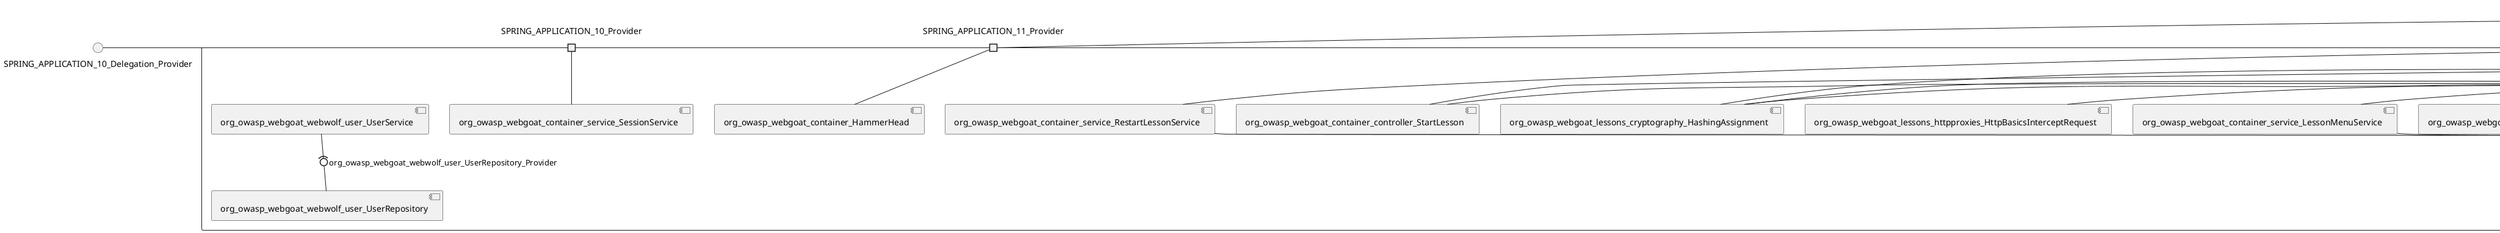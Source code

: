 @startuml
skinparam fixCircleLabelOverlapping true
skinparam componentStyle uml2
() SPRING_APPLICATION_10_Delegation_Provider
() SPRING_APPLICATION_11_Delegation_Provider
() SPRING_APPLICATION_12_Delegation_Provider
() SPRING_APPLICATION_13_Delegation_Provider
() SPRING_APPLICATION_14_Delegation_Provider
() SPRING_APPLICATION_15_Delegation_Provider
() SPRING_APPLICATION_16_Delegation_Provider
() SPRING_APPLICATION_2_Delegation_Provider
() SPRING_APPLICATION_3_Delegation_Provider
() SPRING_APPLICATION_4_Delegation_Provider
() SPRING_APPLICATION_5_Delegation_Provider
() SPRING_APPLICATION_6_Delegation_Provider
() SPRING_APPLICATION_7_Delegation_Provider
() SPRING_APPLICATION_8_Delegation_Provider
() SPRING_APPLICATION_9_Delegation_Provider
() SPRING_APPLICATION_BypassRestrictions_FieldRestrictions_POST_Delegation_Provider
() SPRING_APPLICATION_BypassRestrictions_frontendValidation_POST_Delegation_Provider
() SPRING_APPLICATION_ChromeDevTools_dummy_POST_Delegation_Provider
() SPRING_APPLICATION_ChromeDevTools_network_POST_Delegation_Provider
() SPRING_APPLICATION_CrossSiteScriptingStored_stored_xss_POST_Delegation_Provider
() SPRING_APPLICATION_CrossSiteScriptingStored_stored_xss_follow_up_POST_Delegation_Provider
() SPRING_APPLICATION_CrossSiteScripting_attack1_POST_Delegation_Provider
() SPRING_APPLICATION_CrossSiteScripting_attack3_POST_Delegation_Provider
() SPRING_APPLICATION_CrossSiteScripting_attack4_POST_Delegation_Provider
() SPRING_APPLICATION_CrossSiteScripting_attack5a_GET_Delegation_Provider
() SPRING_APPLICATION_CrossSiteScripting_attack6a_POST_Delegation_Provider
() SPRING_APPLICATION_CrossSiteScripting_dom_follow_up_POST_Delegation_Provider
() SPRING_APPLICATION_CrossSiteScripting_phone_home_xss_POST_Delegation_Provider
() SPRING_APPLICATION_CrossSiteScripting_quiz_GET_POST_Delegation_Provider
() SPRING_APPLICATION_Delegation_Provider
() SPRING_APPLICATION_GET_10_Delegation_Provider
() SPRING_APPLICATION_GET_11_Delegation_Provider
() SPRING_APPLICATION_GET_2_Delegation_Provider
() SPRING_APPLICATION_GET_3_Delegation_Provider
() SPRING_APPLICATION_GET_4_Delegation_Provider
() SPRING_APPLICATION_GET_5_Delegation_Provider
() SPRING_APPLICATION_GET_6_Delegation_Provider
() SPRING_APPLICATION_GET_7_Delegation_Provider
() SPRING_APPLICATION_GET_8_Delegation_Provider
() SPRING_APPLICATION_GET_9_Delegation_Provider
() SPRING_APPLICATION_GET_Delegation_Provider
() SPRING_APPLICATION_HtmlTampering_task_POST_Delegation_Provider
() SPRING_APPLICATION_HttpBasics_attack1_POST_Delegation_Provider
() SPRING_APPLICATION_HttpBasics_attack2_POST_Delegation_Provider
() SPRING_APPLICATION_IDOR_diff_attributes_POST_Delegation_Provider
() SPRING_APPLICATION_IDOR_login_POST_Delegation_Provider
() SPRING_APPLICATION_IDOR_profile_alt_path_POST_Delegation_Provider
() SPRING_APPLICATION_InsecureDeserialization_task_POST_Delegation_Provider
() SPRING_APPLICATION_InsecureLogin_Delegation_Provider
() SPRING_APPLICATION_JWT_decode_POST_Delegation_Provider
() SPRING_APPLICATION_JWT_jku_Delegation_Provider
() SPRING_APPLICATION_JWT_kid_Delegation_Provider
() SPRING_APPLICATION_JWT_quiz_GET_POST_Delegation_Provider
() SPRING_APPLICATION_JWT_refresh_Delegation_Provider
() SPRING_APPLICATION_JWT_secret_POST_Delegation_Provider
() SPRING_APPLICATION_JWT_votings_Delegation_Provider
() SPRING_APPLICATION_LogSpoofing_log_bleeding_POST_Delegation_Provider
() SPRING_APPLICATION_LogSpoofing_log_spoofing_POST_Delegation_Provider
() SPRING_APPLICATION_POST_10_Delegation_Provider
() SPRING_APPLICATION_POST_11_Delegation_Provider
() SPRING_APPLICATION_POST_12_Delegation_Provider
() SPRING_APPLICATION_POST_13_Delegation_Provider
() SPRING_APPLICATION_POST_14_Delegation_Provider
() SPRING_APPLICATION_POST_15_Delegation_Provider
() SPRING_APPLICATION_POST_16_Delegation_Provider
() SPRING_APPLICATION_POST_17_Delegation_Provider
() SPRING_APPLICATION_POST_18_Delegation_Provider
() SPRING_APPLICATION_POST_2_Delegation_Provider
() SPRING_APPLICATION_POST_3_Delegation_Provider
() SPRING_APPLICATION_POST_4_Delegation_Provider
() SPRING_APPLICATION_POST_5_Delegation_Provider
() SPRING_APPLICATION_POST_6_Delegation_Provider
() SPRING_APPLICATION_POST_7_Delegation_Provider
() SPRING_APPLICATION_POST_8_Delegation_Provider
() SPRING_APPLICATION_POST_9_Delegation_Provider
() SPRING_APPLICATION_POST_Delegation_Provider
() SPRING_APPLICATION_PUT_Delegation_Provider
() SPRING_APPLICATION_PasswordReset_ForgotPassword_create_password_reset_link_POST_Delegation_Provider
() SPRING_APPLICATION_PasswordReset_SecurityQuestions_POST_Delegation_Provider
() SPRING_APPLICATION_PasswordReset_reset_Delegation_Provider
() SPRING_APPLICATION_PasswordReset_simple_mail_reset_POST_Delegation_Provider
() SPRING_APPLICATION_PathTraversal_profile_picture_GET_Delegation_Provider
() SPRING_APPLICATION_PathTraversal_profile_picture_fix_GET_Delegation_Provider
() SPRING_APPLICATION_PathTraversal_profile_upload_POST_Delegation_Provider
() SPRING_APPLICATION_PathTraversal_profile_upload_fix_POST_Delegation_Provider
() SPRING_APPLICATION_PathTraversal_profile_upload_remove_user_input_POST_Delegation_Provider
() SPRING_APPLICATION_PathTraversal_random_POST_Delegation_Provider
() SPRING_APPLICATION_PathTraversal_random_picture_GET_Delegation_Provider
() SPRING_APPLICATION_PathTraversal_zip_slip_Delegation_Provider
() SPRING_APPLICATION_SSRF_task1_POST_Delegation_Provider
() SPRING_APPLICATION_SSRF_task2_POST_Delegation_Provider
() SPRING_APPLICATION_SecurePasswords_assignment_POST_Delegation_Provider
() SPRING_APPLICATION_SqlInjectionAdvanced_attack6a_POST_Delegation_Provider
() SPRING_APPLICATION_SqlInjectionAdvanced_attack6b_POST_Delegation_Provider
() SPRING_APPLICATION_SqlInjectionAdvanced_challenge_Login_POST_Delegation_Provider
() SPRING_APPLICATION_SqlInjectionAdvanced_challenge_PUT_Delegation_Provider
() SPRING_APPLICATION_SqlInjectionAdvanced_quiz_GET_POST_Delegation_Provider
() SPRING_APPLICATION_SqlInjectionMitigations_attack10a_POST_Delegation_Provider
() SPRING_APPLICATION_SqlInjectionMitigations_attack10b_POST_Delegation_Provider
() SPRING_APPLICATION_SqlInjectionMitigations_attack12a_POST_Delegation_Provider
() SPRING_APPLICATION_SqlInjectionMitigations_servers_GET_Delegation_Provider
() SPRING_APPLICATION_SqlInjection_assignment5a_POST_Delegation_Provider
() SPRING_APPLICATION_SqlInjection_assignment5b_POST_Delegation_Provider
() SPRING_APPLICATION_SqlInjection_attack10_POST_Delegation_Provider
() SPRING_APPLICATION_SqlInjection_attack2_POST_Delegation_Provider
() SPRING_APPLICATION_SqlInjection_attack3_POST_Delegation_Provider
() SPRING_APPLICATION_SqlInjection_attack4_POST_Delegation_Provider
() SPRING_APPLICATION_SqlInjection_attack5_POST_Delegation_Provider
() SPRING_APPLICATION_SqlInjection_attack8_POST_Delegation_Provider
() SPRING_APPLICATION_SqlInjection_attack9_POST_Delegation_Provider
() SPRING_APPLICATION_SqlOnlyInputValidationOnKeywords_attack_POST_Delegation_Provider
() SPRING_APPLICATION_SqlOnlyInputValidation_attack_POST_Delegation_Provider
() SPRING_APPLICATION_VulnerableComponents_attack1_POST_Delegation_Provider
() SPRING_APPLICATION_WebWolf_GET_Delegation_Provider
() SPRING_APPLICATION_WebWolf_landing_Delegation_Provider
() SPRING_APPLICATION_WebWolf_mail_Delegation_Provider
() SPRING_APPLICATION_challenge_1_POST_Delegation_Provider
() SPRING_APPLICATION_challenge_5_POST_Delegation_Provider
() SPRING_APPLICATION_challenge_7_Delegation_Provider
() SPRING_APPLICATION_challenge_8_Delegation_Provider
() SPRING_APPLICATION_challenge_logo_Delegation_Provider
() SPRING_APPLICATION_cia_quiz_GET_POST_Delegation_Provider
() SPRING_APPLICATION_clientSideFiltering_attack1_POST_Delegation_Provider
() SPRING_APPLICATION_clientSideFiltering_challenge_store_coupons_GET_Delegation_Provider
() SPRING_APPLICATION_clientSideFiltering_getItForFree_POST_Delegation_Provider
() SPRING_APPLICATION_clientSideFiltering_salaries_GET_Delegation_Provider
() SPRING_APPLICATION_crypto_encoding_basic_auth_POST_Delegation_Provider
() SPRING_APPLICATION_crypto_encoding_xor_POST_Delegation_Provider
() SPRING_APPLICATION_crypto_hashing_POST_Delegation_Provider
() SPRING_APPLICATION_crypto_secure_defaults_POST_Delegation_Provider
() SPRING_APPLICATION_crypto_signing_verify_POST_Delegation_Provider
() SPRING_APPLICATION_csrf_feedback_message_POST_Delegation_Provider
() SPRING_APPLICATION_csrf_review_POST_Delegation_Provider
() SPRING_APPLICATION_files_GET_Delegation_Provider
() SPRING_APPLICATION_fileupload_POST_Delegation_Provider
() SPRING_APPLICATION_jwt_Delegation_Provider
() SPRING_APPLICATION_landing_Delegation_Provider
() SPRING_APPLICATION_lesson_template_Delegation_Provider
() SPRING_APPLICATION_login_oauth_mvc_GET_Delegation_Provider
() SPRING_APPLICATION_mail_DELETE_GET_POST_Delegation_Provider
() SPRING_APPLICATION_register_mvc_POST_Delegation_Provider
() SPRING_APPLICATION_registration_GET_Delegation_Provider
() SPRING_APPLICATION_requests_GET_Delegation_Provider
() SPRING_APPLICATION_scoreboard_data_GET_Delegation_Provider
() SPRING_APPLICATION_server_directory_GET_Delegation_Provider
() SPRING_APPLICATION_service_debug_labels_mvc_Delegation_Provider
() SPRING_APPLICATION_service_lessonoverview_mvc_Delegation_Provider
() SPRING_APPLICATION_xxe_comments_GET_Delegation_Provider
rectangle System {
[org_owasp_webgoat_container_HammerHead] [[webgoat-webgoat.repository#_SQpiWkMbEe-gT5BLiFgbvQ]]
[org_owasp_webgoat_container_WebWolfRedirect] [[webgoat-webgoat.repository#_SQpiWkMbEe-gT5BLiFgbvQ]]
[org_owasp_webgoat_container_controller_StartLesson] [[webgoat-webgoat.repository#_SQpiWkMbEe-gT5BLiFgbvQ]]
[org_owasp_webgoat_container_controller_Welcome] [[webgoat-webgoat.repository#_SQpiWkMbEe-gT5BLiFgbvQ]]
[org_owasp_webgoat_container_i18n_PluginMessages_Provider] [[webgoat-webgoat.repository#_SQpiWkMbEe-gT5BLiFgbvQ]]
[org_owasp_webgoat_container_report_ReportCardController] [[webgoat-webgoat.repository#_SQpiWkMbEe-gT5BLiFgbvQ]]
[org_owasp_webgoat_container_service_EnvironmentService] [[webgoat-webgoat.repository#_SQpiWkMbEe-gT5BLiFgbvQ]]
[org_owasp_webgoat_container_service_HintService] [[webgoat-webgoat.repository#_SQpiWkMbEe-gT5BLiFgbvQ]]
[org_owasp_webgoat_container_service_LabelDebugService] [[webgoat-webgoat.repository#_SQpiWkMbEe-gT5BLiFgbvQ]]
[org_owasp_webgoat_container_service_LabelService] [[webgoat-webgoat.repository#_SQpiWkMbEe-gT5BLiFgbvQ]]
[org_owasp_webgoat_container_service_LessonInfoService] [[webgoat-webgoat.repository#_SQpiWkMbEe-gT5BLiFgbvQ]]
[org_owasp_webgoat_container_service_LessonMenuService] [[webgoat-webgoat.repository#_SQpiWkMbEe-gT5BLiFgbvQ]]
[org_owasp_webgoat_container_service_LessonProgressService] [[webgoat-webgoat.repository#_SQpiWkMbEe-gT5BLiFgbvQ]]
[org_owasp_webgoat_container_service_LessonTitleService] [[webgoat-webgoat.repository#_SQpiWkMbEe-gT5BLiFgbvQ]]
[org_owasp_webgoat_container_service_RestartLessonService] [[webgoat-webgoat.repository#_SQpiWkMbEe-gT5BLiFgbvQ]]
[org_owasp_webgoat_container_service_SessionService] [[webgoat-webgoat.repository#_SQpiWkMbEe-gT5BLiFgbvQ]]
[org_owasp_webgoat_container_session_UserSessionData_Provider] [[webgoat-webgoat.repository#_SQpiWkMbEe-gT5BLiFgbvQ]]
[org_owasp_webgoat_container_session_WebSession_Provider] [[webgoat-webgoat.repository#_SQpiWkMbEe-gT5BLiFgbvQ]]
[org_owasp_webgoat_container_users_RegistrationController] [[webgoat-webgoat.repository#_SQpiWkMbEe-gT5BLiFgbvQ]]
[org_owasp_webgoat_container_users_Scoreboard] [[webgoat-webgoat.repository#_SQpiWkMbEe-gT5BLiFgbvQ]]
[org_owasp_webgoat_container_users_UserProgressRepository] [[webgoat-webgoat.repository#_SQpiWkMbEe-gT5BLiFgbvQ]]
[org_owasp_webgoat_container_users_UserRepository] [[webgoat-webgoat.repository#_SQpiWkMbEe-gT5BLiFgbvQ]]
[org_owasp_webgoat_container_users_UserService] [[webgoat-webgoat.repository#_SQpiWkMbEe-gT5BLiFgbvQ]]
[org_owasp_webgoat_lessons_authbypass_VerifyAccount] [[webgoat-webgoat.repository#_SQpiWkMbEe-gT5BLiFgbvQ]]
[org_owasp_webgoat_lessons_bypassrestrictions_BypassRestrictionsFieldRestrictions] [[webgoat-webgoat.repository#_SQpiWkMbEe-gT5BLiFgbvQ]]
[org_owasp_webgoat_lessons_bypassrestrictions_BypassRestrictionsFrontendValidation] [[webgoat-webgoat.repository#_SQpiWkMbEe-gT5BLiFgbvQ]]
[org_owasp_webgoat_lessons_challenges_FlagController] [[webgoat-webgoat.repository#_SQpiWkMbEe-gT5BLiFgbvQ]]
[org_owasp_webgoat_lessons_challenges_challenge1_Assignment1] [[webgoat-webgoat.repository#_SQpiWkMbEe-gT5BLiFgbvQ]]
[org_owasp_webgoat_lessons_challenges_challenge1_ImageServlet] [[webgoat-webgoat.repository#_SQpiWkMbEe-gT5BLiFgbvQ]]
[org_owasp_webgoat_lessons_challenges_challenge5_Assignment5] [[webgoat-webgoat.repository#_SQpiWkMbEe-gT5BLiFgbvQ]]
[org_owasp_webgoat_lessons_challenges_challenge7_Assignment7] [[webgoat-webgoat.repository#_SQpiWkMbEe-gT5BLiFgbvQ]]
[org_owasp_webgoat_lessons_challenges_challenge8_Assignment8] [[webgoat-webgoat.repository#_SQpiWkMbEe-gT5BLiFgbvQ]]
[org_owasp_webgoat_lessons_chromedevtools_NetworkDummy] [[webgoat-webgoat.repository#_SQpiWkMbEe-gT5BLiFgbvQ]]
[org_owasp_webgoat_lessons_chromedevtools_NetworkLesson] [[webgoat-webgoat.repository#_SQpiWkMbEe-gT5BLiFgbvQ]]
[org_owasp_webgoat_lessons_cia_CIAQuiz] [[webgoat-webgoat.repository#_SQpiWkMbEe-gT5BLiFgbvQ]]
[org_owasp_webgoat_lessons_clientsidefiltering_ClientSideFilteringAssignment] [[webgoat-webgoat.repository#_SQpiWkMbEe-gT5BLiFgbvQ]]
[org_owasp_webgoat_lessons_clientsidefiltering_ClientSideFilteringFreeAssignment] [[webgoat-webgoat.repository#_SQpiWkMbEe-gT5BLiFgbvQ]]
[org_owasp_webgoat_lessons_clientsidefiltering_Salaries] [[webgoat-webgoat.repository#_SQpiWkMbEe-gT5BLiFgbvQ]]
[org_owasp_webgoat_lessons_clientsidefiltering_ShopEndpoint] [[webgoat-webgoat.repository#_SQpiWkMbEe-gT5BLiFgbvQ]]
[org_owasp_webgoat_lessons_cryptography_EncodingAssignment] [[webgoat-webgoat.repository#_SQpiWkMbEe-gT5BLiFgbvQ]]
[org_owasp_webgoat_lessons_cryptography_HashingAssignment] [[webgoat-webgoat.repository#_SQpiWkMbEe-gT5BLiFgbvQ]]
[org_owasp_webgoat_lessons_cryptography_SecureDefaultsAssignment] [[webgoat-webgoat.repository#_SQpiWkMbEe-gT5BLiFgbvQ]]
[org_owasp_webgoat_lessons_cryptography_SigningAssignment] [[webgoat-webgoat.repository#_SQpiWkMbEe-gT5BLiFgbvQ]]
[org_owasp_webgoat_lessons_cryptography_XOREncodingAssignment] [[webgoat-webgoat.repository#_SQpiWkMbEe-gT5BLiFgbvQ]]
[org_owasp_webgoat_lessons_csrf_CSRFConfirmFlag1] [[webgoat-webgoat.repository#_SQpiWkMbEe-gT5BLiFgbvQ]]
[org_owasp_webgoat_lessons_csrf_CSRFFeedback] [[webgoat-webgoat.repository#_SQpiWkMbEe-gT5BLiFgbvQ]]
[org_owasp_webgoat_lessons_csrf_CSRFGetFlag] [[webgoat-webgoat.repository#_SQpiWkMbEe-gT5BLiFgbvQ]]
[org_owasp_webgoat_lessons_csrf_CSRFLogin] [[webgoat-webgoat.repository#_SQpiWkMbEe-gT5BLiFgbvQ]]
[org_owasp_webgoat_lessons_csrf_ForgedReviews] [[webgoat-webgoat.repository#_SQpiWkMbEe-gT5BLiFgbvQ]]
[org_owasp_webgoat_lessons_csrf_ObjectMapper_Provider] [[webgoat-webgoat.repository#_SQpiWkMbEe-gT5BLiFgbvQ]]
[org_owasp_webgoat_lessons_deserialization_InsecureDeserializationTask] [[webgoat-webgoat.repository#_SQpiWkMbEe-gT5BLiFgbvQ]]
[org_owasp_webgoat_lessons_hijacksession_HijackSessionAssignment] [[webgoat-webgoat.repository#_SQpiWkMbEe-gT5BLiFgbvQ]]
[org_owasp_webgoat_lessons_hijacksession_cas_HijackSessionAuthenticationProvider] [[webgoat-webgoat.repository#_SQpiWkMbEe-gT5BLiFgbvQ]]
[org_owasp_webgoat_lessons_htmltampering_HtmlTamperingTask] [[webgoat-webgoat.repository#_SQpiWkMbEe-gT5BLiFgbvQ]]
[org_owasp_webgoat_lessons_httpbasics_HttpBasicsLesson] [[webgoat-webgoat.repository#_SQpiWkMbEe-gT5BLiFgbvQ]]
[org_owasp_webgoat_lessons_httpbasics_HttpBasicsQuiz] [[webgoat-webgoat.repository#_SQpiWkMbEe-gT5BLiFgbvQ]]
[org_owasp_webgoat_lessons_httpproxies_HttpBasicsInterceptRequest] [[webgoat-webgoat.repository#_SQpiWkMbEe-gT5BLiFgbvQ]]
[org_owasp_webgoat_lessons_idor_IDORDiffAttributes] [[webgoat-webgoat.repository#_SQpiWkMbEe-gT5BLiFgbvQ]]
[org_owasp_webgoat_lessons_idor_IDOREditOtherProfile] [[webgoat-webgoat.repository#_SQpiWkMbEe-gT5BLiFgbvQ]]
[org_owasp_webgoat_lessons_idor_IDORLogin] [[webgoat-webgoat.repository#_SQpiWkMbEe-gT5BLiFgbvQ]]
[org_owasp_webgoat_lessons_idor_IDORViewOtherProfile] [[webgoat-webgoat.repository#_SQpiWkMbEe-gT5BLiFgbvQ]]
[org_owasp_webgoat_lessons_idor_IDORViewOwnProfile] [[webgoat-webgoat.repository#_SQpiWkMbEe-gT5BLiFgbvQ]]
[org_owasp_webgoat_lessons_idor_IDORViewOwnProfileAltUrl] [[webgoat-webgoat.repository#_SQpiWkMbEe-gT5BLiFgbvQ]]
[org_owasp_webgoat_lessons_insecurelogin_InsecureLoginTask] [[webgoat-webgoat.repository#_SQpiWkMbEe-gT5BLiFgbvQ]]
[org_owasp_webgoat_lessons_jwt_JWTDecodeEndpoint] [[webgoat-webgoat.repository#_SQpiWkMbEe-gT5BLiFgbvQ]]
[org_owasp_webgoat_lessons_jwt_JWTQuiz] [[webgoat-webgoat.repository#_SQpiWkMbEe-gT5BLiFgbvQ]]
[org_owasp_webgoat_lessons_jwt_JWTRefreshEndpoint] [[webgoat-webgoat.repository#_SQpiWkMbEe-gT5BLiFgbvQ]]
[org_owasp_webgoat_lessons_jwt_JWTSecretKeyEndpoint] [[webgoat-webgoat.repository#_SQpiWkMbEe-gT5BLiFgbvQ]]
[org_owasp_webgoat_lessons_jwt_JWTVotesEndpoint] [[webgoat-webgoat.repository#_SQpiWkMbEe-gT5BLiFgbvQ]]
[org_owasp_webgoat_lessons_jwt_claimmisuse_JWTHeaderJKUEndpoint] [[webgoat-webgoat.repository#_SQpiWkMbEe-gT5BLiFgbvQ]]
[org_owasp_webgoat_lessons_jwt_claimmisuse_JWTHeaderKIDEndpoint] [[webgoat-webgoat.repository#_SQpiWkMbEe-gT5BLiFgbvQ]]
[org_owasp_webgoat_lessons_lessontemplate_SampleAttack] [[webgoat-webgoat.repository#_SQpiWkMbEe-gT5BLiFgbvQ]]
[org_owasp_webgoat_lessons_logging_LogBleedingTask] [[webgoat-webgoat.repository#_SQpiWkMbEe-gT5BLiFgbvQ]]
[org_owasp_webgoat_lessons_logging_LogSpoofingTask] [[webgoat-webgoat.repository#_SQpiWkMbEe-gT5BLiFgbvQ]]
[org_owasp_webgoat_lessons_missingac_MissingFunctionACHiddenMenus] [[webgoat-webgoat.repository#_SQpiWkMbEe-gT5BLiFgbvQ]]
[org_owasp_webgoat_lessons_missingac_MissingFunctionACUsers] [[webgoat-webgoat.repository#_SQpiWkMbEe-gT5BLiFgbvQ]]
[org_owasp_webgoat_lessons_missingac_MissingFunctionACYourHash] [[webgoat-webgoat.repository#_SQpiWkMbEe-gT5BLiFgbvQ]]
[org_owasp_webgoat_lessons_missingac_MissingFunctionACYourHashAdmin] [[webgoat-webgoat.repository#_SQpiWkMbEe-gT5BLiFgbvQ]]
[org_owasp_webgoat_lessons_passwordreset_QuestionsAssignment] [[webgoat-webgoat.repository#_SQpiWkMbEe-gT5BLiFgbvQ]]
[org_owasp_webgoat_lessons_passwordreset_ResetLinkAssignment] [[webgoat-webgoat.repository#_SQpiWkMbEe-gT5BLiFgbvQ]]
[org_owasp_webgoat_lessons_passwordreset_ResetLinkAssignmentForgotPassword] [[webgoat-webgoat.repository#_SQpiWkMbEe-gT5BLiFgbvQ]]
[org_owasp_webgoat_lessons_passwordreset_SecurityQuestionAssignment] [[webgoat-webgoat.repository#_SQpiWkMbEe-gT5BLiFgbvQ]]
[org_owasp_webgoat_lessons_passwordreset_SimpleMailAssignment] [[webgoat-webgoat.repository#_SQpiWkMbEe-gT5BLiFgbvQ]]
[org_owasp_webgoat_lessons_passwordreset_TriedQuestions] [[webgoat-webgoat.repository#_SQpiWkMbEe-gT5BLiFgbvQ]]
[org_owasp_webgoat_lessons_pathtraversal_ProfileUpload] [[webgoat-webgoat.repository#_SQpiWkMbEe-gT5BLiFgbvQ]]
[org_owasp_webgoat_lessons_pathtraversal_ProfileUploadFix] [[webgoat-webgoat.repository#_SQpiWkMbEe-gT5BLiFgbvQ]]
[org_owasp_webgoat_lessons_pathtraversal_ProfileUploadRemoveUserInput] [[webgoat-webgoat.repository#_SQpiWkMbEe-gT5BLiFgbvQ]]
[org_owasp_webgoat_lessons_pathtraversal_ProfileUploadRetrieval] [[webgoat-webgoat.repository#_SQpiWkMbEe-gT5BLiFgbvQ]]
[org_owasp_webgoat_lessons_pathtraversal_ProfileZipSlip] [[webgoat-webgoat.repository#_SQpiWkMbEe-gT5BLiFgbvQ]]
[org_owasp_webgoat_lessons_securepasswords_SecurePasswordsAssignment] [[webgoat-webgoat.repository#_SQpiWkMbEe-gT5BLiFgbvQ]]
[org_owasp_webgoat_lessons_spoofcookie_SpoofCookieAssignment] [[webgoat-webgoat.repository#_SQpiWkMbEe-gT5BLiFgbvQ]]
[org_owasp_webgoat_lessons_sqlinjection_advanced_SqlInjectionChallenge] [[webgoat-webgoat.repository#_SQpiWkMbEe-gT5BLiFgbvQ]]
[org_owasp_webgoat_lessons_sqlinjection_advanced_SqlInjectionChallengeLogin] [[webgoat-webgoat.repository#_SQpiWkMbEe-gT5BLiFgbvQ]]
[org_owasp_webgoat_lessons_sqlinjection_advanced_SqlInjectionLesson6a] [[webgoat-webgoat.repository#_SQpiWkMbEe-gT5BLiFgbvQ]]
[org_owasp_webgoat_lessons_sqlinjection_advanced_SqlInjectionLesson6b] [[webgoat-webgoat.repository#_SQpiWkMbEe-gT5BLiFgbvQ]]
[org_owasp_webgoat_lessons_sqlinjection_advanced_SqlInjectionQuiz] [[webgoat-webgoat.repository#_SQpiWkMbEe-gT5BLiFgbvQ]]
[org_owasp_webgoat_lessons_sqlinjection_introduction_SqlInjectionLesson10] [[webgoat-webgoat.repository#_SQpiWkMbEe-gT5BLiFgbvQ]]
[org_owasp_webgoat_lessons_sqlinjection_introduction_SqlInjectionLesson2] [[webgoat-webgoat.repository#_SQpiWkMbEe-gT5BLiFgbvQ]]
[org_owasp_webgoat_lessons_sqlinjection_introduction_SqlInjectionLesson3] [[webgoat-webgoat.repository#_SQpiWkMbEe-gT5BLiFgbvQ]]
[org_owasp_webgoat_lessons_sqlinjection_introduction_SqlInjectionLesson4] [[webgoat-webgoat.repository#_SQpiWkMbEe-gT5BLiFgbvQ]]
[org_owasp_webgoat_lessons_sqlinjection_introduction_SqlInjectionLesson5] [[webgoat-webgoat.repository#_SQpiWkMbEe-gT5BLiFgbvQ]]
[org_owasp_webgoat_lessons_sqlinjection_introduction_SqlInjectionLesson5a] [[webgoat-webgoat.repository#_SQpiWkMbEe-gT5BLiFgbvQ]]
[org_owasp_webgoat_lessons_sqlinjection_introduction_SqlInjectionLesson5b] [[webgoat-webgoat.repository#_SQpiWkMbEe-gT5BLiFgbvQ]]
[org_owasp_webgoat_lessons_sqlinjection_introduction_SqlInjectionLesson8] [[webgoat-webgoat.repository#_SQpiWkMbEe-gT5BLiFgbvQ]]
[org_owasp_webgoat_lessons_sqlinjection_introduction_SqlInjectionLesson9] [[webgoat-webgoat.repository#_SQpiWkMbEe-gT5BLiFgbvQ]]
[org_owasp_webgoat_lessons_sqlinjection_mitigation_Servers] [[webgoat-webgoat.repository#_SQpiWkMbEe-gT5BLiFgbvQ]]
[org_owasp_webgoat_lessons_sqlinjection_mitigation_SqlInjectionLesson10a] [[webgoat-webgoat.repository#_SQpiWkMbEe-gT5BLiFgbvQ]]
[org_owasp_webgoat_lessons_sqlinjection_mitigation_SqlInjectionLesson10b] [[webgoat-webgoat.repository#_SQpiWkMbEe-gT5BLiFgbvQ]]
[org_owasp_webgoat_lessons_sqlinjection_mitigation_SqlInjectionLesson13] [[webgoat-webgoat.repository#_SQpiWkMbEe-gT5BLiFgbvQ]]
[org_owasp_webgoat_lessons_sqlinjection_mitigation_SqlOnlyInputValidation] [[webgoat-webgoat.repository#_SQpiWkMbEe-gT5BLiFgbvQ]]
[org_owasp_webgoat_lessons_sqlinjection_mitigation_SqlOnlyInputValidationOnKeywords] [[webgoat-webgoat.repository#_SQpiWkMbEe-gT5BLiFgbvQ]]
[org_owasp_webgoat_lessons_ssrf_SSRFTask1] [[webgoat-webgoat.repository#_SQpiWkMbEe-gT5BLiFgbvQ]]
[org_owasp_webgoat_lessons_ssrf_SSRFTask2] [[webgoat-webgoat.repository#_SQpiWkMbEe-gT5BLiFgbvQ]]
[org_owasp_webgoat_lessons_vulnerablecomponents_VulnerableComponentsLesson] [[webgoat-webgoat.repository#_SQpiWkMbEe-gT5BLiFgbvQ]]
[org_owasp_webgoat_lessons_webwolfintroduction_LandingAssignment] [[webgoat-webgoat.repository#_SQpiWkMbEe-gT5BLiFgbvQ]]
[org_owasp_webgoat_lessons_webwolfintroduction_MailAssignment] [[webgoat-webgoat.repository#_SQpiWkMbEe-gT5BLiFgbvQ]]
[org_owasp_webgoat_lessons_xss_CrossSiteScriptingLesson1] [[webgoat-webgoat.repository#_SQpiWkMbEe-gT5BLiFgbvQ]]
[org_owasp_webgoat_lessons_xss_CrossSiteScriptingLesson3] [[webgoat-webgoat.repository#_SQpiWkMbEe-gT5BLiFgbvQ]]
[org_owasp_webgoat_lessons_xss_CrossSiteScriptingLesson4] [[webgoat-webgoat.repository#_SQpiWkMbEe-gT5BLiFgbvQ]]
[org_owasp_webgoat_lessons_xss_CrossSiteScriptingLesson5a] [[webgoat-webgoat.repository#_SQpiWkMbEe-gT5BLiFgbvQ]]
[org_owasp_webgoat_lessons_xss_CrossSiteScriptingLesson6a] [[webgoat-webgoat.repository#_SQpiWkMbEe-gT5BLiFgbvQ]]
[org_owasp_webgoat_lessons_xss_CrossSiteScriptingQuiz] [[webgoat-webgoat.repository#_SQpiWkMbEe-gT5BLiFgbvQ]]
[org_owasp_webgoat_lessons_xss_DOMCrossSiteScripting] [[webgoat-webgoat.repository#_SQpiWkMbEe-gT5BLiFgbvQ]]
[org_owasp_webgoat_lessons_xss_DOMCrossSiteScriptingVerifier] [[webgoat-webgoat.repository#_SQpiWkMbEe-gT5BLiFgbvQ]]
[org_owasp_webgoat_lessons_xss_stored_StoredCrossSiteScriptingVerifier] [[webgoat-webgoat.repository#_SQpiWkMbEe-gT5BLiFgbvQ]]
[org_owasp_webgoat_lessons_xss_stored_StoredXssComments] [[webgoat-webgoat.repository#_SQpiWkMbEe-gT5BLiFgbvQ]]
[org_owasp_webgoat_lessons_xxe_BlindSendFileAssignment] [[webgoat-webgoat.repository#_SQpiWkMbEe-gT5BLiFgbvQ]]
[org_owasp_webgoat_lessons_xxe_CommentsCache] [[webgoat-webgoat.repository#_SQpiWkMbEe-gT5BLiFgbvQ]]
[org_owasp_webgoat_lessons_xxe_CommentsEndpoint] [[webgoat-webgoat.repository#_SQpiWkMbEe-gT5BLiFgbvQ]]
[org_owasp_webgoat_lessons_xxe_ContentTypeAssignment] [[webgoat-webgoat.repository#_SQpiWkMbEe-gT5BLiFgbvQ]]
[org_owasp_webgoat_lessons_xxe_SimpleXXE] [[webgoat-webgoat.repository#_SQpiWkMbEe-gT5BLiFgbvQ]]
[org_owasp_webgoat_webwolf_FileServer] [[webgoat-webgoat.repository#_SQpiWkMbEe-gT5BLiFgbvQ]]
[org_owasp_webgoat_webwolf_jwt_JWTController] [[webgoat-webgoat.repository#_SQpiWkMbEe-gT5BLiFgbvQ]]
[org_owasp_webgoat_webwolf_mailbox_MailboxController] [[webgoat-webgoat.repository#_SQpiWkMbEe-gT5BLiFgbvQ]]
[org_owasp_webgoat_webwolf_mailbox_MailboxRepository] [[webgoat-webgoat.repository#_SQpiWkMbEe-gT5BLiFgbvQ]]
[org_owasp_webgoat_webwolf_requests_LandingPage] [[webgoat-webgoat.repository#_SQpiWkMbEe-gT5BLiFgbvQ]]
[org_owasp_webgoat_webwolf_requests_Requests] [[webgoat-webgoat.repository#_SQpiWkMbEe-gT5BLiFgbvQ]]
[org_owasp_webgoat_webwolf_user_UserRepository] [[webgoat-webgoat.repository#_SQpiWkMbEe-gT5BLiFgbvQ]]
[org_owasp_webgoat_webwolf_user_UserService] [[webgoat-webgoat.repository#_SQpiWkMbEe-gT5BLiFgbvQ]]
port SPRING_APPLICATION_10_Provider
SPRING_APPLICATION_10_Delegation_Provider - SPRING_APPLICATION_10_Provider
SPRING_APPLICATION_10_Provider - [org_owasp_webgoat_container_service_SessionService]
port SPRING_APPLICATION_11_Provider
SPRING_APPLICATION_11_Delegation_Provider - SPRING_APPLICATION_11_Provider
SPRING_APPLICATION_11_Provider - [org_owasp_webgoat_container_HammerHead]
port SPRING_APPLICATION_12_Provider
SPRING_APPLICATION_12_Delegation_Provider - SPRING_APPLICATION_12_Provider
SPRING_APPLICATION_12_Provider - [org_owasp_webgoat_container_service_RestartLessonService]
port SPRING_APPLICATION_13_Provider
SPRING_APPLICATION_13_Delegation_Provider - SPRING_APPLICATION_13_Provider
SPRING_APPLICATION_13_Provider - [org_owasp_webgoat_lessons_jwt_JWTSecretKeyEndpoint]
port SPRING_APPLICATION_14_Provider
SPRING_APPLICATION_14_Delegation_Provider - SPRING_APPLICATION_14_Provider
SPRING_APPLICATION_14_Provider - [org_owasp_webgoat_lessons_cryptography_SigningAssignment]
port SPRING_APPLICATION_15_Provider
SPRING_APPLICATION_15_Delegation_Provider - SPRING_APPLICATION_15_Provider
SPRING_APPLICATION_15_Provider - [org_owasp_webgoat_container_service_LabelDebugService]
port SPRING_APPLICATION_16_Provider
SPRING_APPLICATION_16_Delegation_Provider - SPRING_APPLICATION_16_Provider
SPRING_APPLICATION_16_Provider - [org_owasp_webgoat_container_controller_StartLesson]
port SPRING_APPLICATION_2_Provider
SPRING_APPLICATION_2_Delegation_Provider - SPRING_APPLICATION_2_Provider
SPRING_APPLICATION_2_Provider - [org_owasp_webgoat_container_controller_StartLesson]
port SPRING_APPLICATION_3_Provider
SPRING_APPLICATION_3_Delegation_Provider - SPRING_APPLICATION_3_Provider
SPRING_APPLICATION_3_Provider - [org_owasp_webgoat_lessons_cryptography_HashingAssignment]
port SPRING_APPLICATION_4_Provider
SPRING_APPLICATION_4_Delegation_Provider - SPRING_APPLICATION_4_Provider
SPRING_APPLICATION_4_Provider - [org_owasp_webgoat_lessons_cryptography_HashingAssignment]
port SPRING_APPLICATION_5_Provider
SPRING_APPLICATION_5_Delegation_Provider - SPRING_APPLICATION_5_Provider
SPRING_APPLICATION_5_Provider - [org_owasp_webgoat_webwolf_FileServer]
port SPRING_APPLICATION_6_Provider
SPRING_APPLICATION_6_Delegation_Provider - SPRING_APPLICATION_6_Provider
SPRING_APPLICATION_6_Provider - [org_owasp_webgoat_lessons_httpproxies_HttpBasicsInterceptRequest]
port SPRING_APPLICATION_7_Provider
SPRING_APPLICATION_7_Delegation_Provider - SPRING_APPLICATION_7_Provider
SPRING_APPLICATION_7_Provider - [org_owasp_webgoat_container_service_LessonMenuService]
port SPRING_APPLICATION_8_Provider
SPRING_APPLICATION_8_Delegation_Provider - SPRING_APPLICATION_8_Provider
SPRING_APPLICATION_8_Provider - [org_owasp_webgoat_lessons_xxe_SimpleXXE]
port SPRING_APPLICATION_9_Provider
SPRING_APPLICATION_9_Delegation_Provider - SPRING_APPLICATION_9_Provider
SPRING_APPLICATION_9_Provider - [org_owasp_webgoat_container_service_LessonTitleService]
port SPRING_APPLICATION_BypassRestrictions_FieldRestrictions_POST_Provider
SPRING_APPLICATION_BypassRestrictions_FieldRestrictions_POST_Delegation_Provider - SPRING_APPLICATION_BypassRestrictions_FieldRestrictions_POST_Provider
SPRING_APPLICATION_BypassRestrictions_FieldRestrictions_POST_Provider - [org_owasp_webgoat_lessons_bypassrestrictions_BypassRestrictionsFieldRestrictions]
port SPRING_APPLICATION_BypassRestrictions_frontendValidation_POST_Provider
SPRING_APPLICATION_BypassRestrictions_frontendValidation_POST_Delegation_Provider - SPRING_APPLICATION_BypassRestrictions_frontendValidation_POST_Provider
SPRING_APPLICATION_BypassRestrictions_frontendValidation_POST_Provider - [org_owasp_webgoat_lessons_bypassrestrictions_BypassRestrictionsFrontendValidation]
port SPRING_APPLICATION_ChromeDevTools_dummy_POST_Provider
SPRING_APPLICATION_ChromeDevTools_dummy_POST_Delegation_Provider - SPRING_APPLICATION_ChromeDevTools_dummy_POST_Provider
SPRING_APPLICATION_ChromeDevTools_dummy_POST_Provider - [org_owasp_webgoat_lessons_chromedevtools_NetworkDummy]
port SPRING_APPLICATION_ChromeDevTools_network_POST_Provider
SPRING_APPLICATION_ChromeDevTools_network_POST_Delegation_Provider - SPRING_APPLICATION_ChromeDevTools_network_POST_Provider
SPRING_APPLICATION_ChromeDevTools_network_POST_Provider - [org_owasp_webgoat_lessons_chromedevtools_NetworkLesson]
port SPRING_APPLICATION_CrossSiteScriptingStored_stored_xss_POST_Provider
SPRING_APPLICATION_CrossSiteScriptingStored_stored_xss_POST_Delegation_Provider - SPRING_APPLICATION_CrossSiteScriptingStored_stored_xss_POST_Provider
SPRING_APPLICATION_CrossSiteScriptingStored_stored_xss_POST_Provider - [org_owasp_webgoat_lessons_xss_stored_StoredXssComments]
port SPRING_APPLICATION_CrossSiteScriptingStored_stored_xss_follow_up_POST_Provider
SPRING_APPLICATION_CrossSiteScriptingStored_stored_xss_follow_up_POST_Delegation_Provider - SPRING_APPLICATION_CrossSiteScriptingStored_stored_xss_follow_up_POST_Provider
SPRING_APPLICATION_CrossSiteScriptingStored_stored_xss_follow_up_POST_Provider - [org_owasp_webgoat_lessons_xss_stored_StoredCrossSiteScriptingVerifier]
port SPRING_APPLICATION_CrossSiteScripting_attack1_POST_Provider
SPRING_APPLICATION_CrossSiteScripting_attack1_POST_Delegation_Provider - SPRING_APPLICATION_CrossSiteScripting_attack1_POST_Provider
SPRING_APPLICATION_CrossSiteScripting_attack1_POST_Provider - [org_owasp_webgoat_lessons_xss_CrossSiteScriptingLesson1]
port SPRING_APPLICATION_CrossSiteScripting_attack3_POST_Provider
SPRING_APPLICATION_CrossSiteScripting_attack3_POST_Delegation_Provider - SPRING_APPLICATION_CrossSiteScripting_attack3_POST_Provider
SPRING_APPLICATION_CrossSiteScripting_attack3_POST_Provider - [org_owasp_webgoat_lessons_xss_CrossSiteScriptingLesson3]
port SPRING_APPLICATION_CrossSiteScripting_attack4_POST_Provider
SPRING_APPLICATION_CrossSiteScripting_attack4_POST_Delegation_Provider - SPRING_APPLICATION_CrossSiteScripting_attack4_POST_Provider
SPRING_APPLICATION_CrossSiteScripting_attack4_POST_Provider - [org_owasp_webgoat_lessons_xss_CrossSiteScriptingLesson4]
port SPRING_APPLICATION_CrossSiteScripting_attack5a_GET_Provider
SPRING_APPLICATION_CrossSiteScripting_attack5a_GET_Delegation_Provider - SPRING_APPLICATION_CrossSiteScripting_attack5a_GET_Provider
SPRING_APPLICATION_CrossSiteScripting_attack5a_GET_Provider - [org_owasp_webgoat_lessons_xss_CrossSiteScriptingLesson5a]
port SPRING_APPLICATION_CrossSiteScripting_attack6a_POST_Provider
SPRING_APPLICATION_CrossSiteScripting_attack6a_POST_Delegation_Provider - SPRING_APPLICATION_CrossSiteScripting_attack6a_POST_Provider
SPRING_APPLICATION_CrossSiteScripting_attack6a_POST_Provider - [org_owasp_webgoat_lessons_xss_CrossSiteScriptingLesson6a]
port SPRING_APPLICATION_CrossSiteScripting_dom_follow_up_POST_Provider
SPRING_APPLICATION_CrossSiteScripting_dom_follow_up_POST_Delegation_Provider - SPRING_APPLICATION_CrossSiteScripting_dom_follow_up_POST_Provider
SPRING_APPLICATION_CrossSiteScripting_dom_follow_up_POST_Provider - [org_owasp_webgoat_lessons_xss_DOMCrossSiteScriptingVerifier]
port SPRING_APPLICATION_CrossSiteScripting_phone_home_xss_POST_Provider
SPRING_APPLICATION_CrossSiteScripting_phone_home_xss_POST_Delegation_Provider - SPRING_APPLICATION_CrossSiteScripting_phone_home_xss_POST_Provider
SPRING_APPLICATION_CrossSiteScripting_phone_home_xss_POST_Provider - [org_owasp_webgoat_lessons_xss_DOMCrossSiteScripting]
port SPRING_APPLICATION_CrossSiteScripting_quiz_GET_POST_Provider
SPRING_APPLICATION_CrossSiteScripting_quiz_GET_POST_Delegation_Provider - SPRING_APPLICATION_CrossSiteScripting_quiz_GET_POST_Provider
SPRING_APPLICATION_CrossSiteScripting_quiz_GET_POST_Provider - [org_owasp_webgoat_lessons_xss_CrossSiteScriptingQuiz]
port SPRING_APPLICATION_Provider
SPRING_APPLICATION_Delegation_Provider - SPRING_APPLICATION_Provider
SPRING_APPLICATION_Provider - [org_owasp_webgoat_container_service_LessonInfoService]
port SPRING_APPLICATION_GET_10_Provider
SPRING_APPLICATION_GET_10_Delegation_Provider - SPRING_APPLICATION_GET_10_Provider
SPRING_APPLICATION_GET_10_Provider - [org_owasp_webgoat_container_report_ReportCardController]
port SPRING_APPLICATION_GET_11_Provider
SPRING_APPLICATION_GET_11_Delegation_Provider - SPRING_APPLICATION_GET_11_Provider
SPRING_APPLICATION_GET_11_Provider - [org_owasp_webgoat_lessons_csrf_ForgedReviews]
port SPRING_APPLICATION_GET_2_Provider
SPRING_APPLICATION_GET_2_Delegation_Provider - SPRING_APPLICATION_GET_2_Provider
SPRING_APPLICATION_GET_2_Provider - [org_owasp_webgoat_lessons_missingac_MissingFunctionACUsers]
port SPRING_APPLICATION_GET_3_Provider
SPRING_APPLICATION_GET_3_Delegation_Provider - SPRING_APPLICATION_GET_3_Provider
SPRING_APPLICATION_GET_3_Provider - [org_owasp_webgoat_lessons_idor_IDORViewOwnProfile]
port SPRING_APPLICATION_GET_4_Provider
SPRING_APPLICATION_GET_4_Delegation_Provider - SPRING_APPLICATION_GET_4_Provider
SPRING_APPLICATION_GET_4_Provider - [org_owasp_webgoat_lessons_idor_IDORViewOtherProfile]
port SPRING_APPLICATION_GET_5_Provider
SPRING_APPLICATION_GET_5_Delegation_Provider - SPRING_APPLICATION_GET_5_Provider
SPRING_APPLICATION_GET_5_Provider - [org_owasp_webgoat_container_service_LabelService]
port SPRING_APPLICATION_GET_6_Provider
SPRING_APPLICATION_GET_6_Delegation_Provider - SPRING_APPLICATION_GET_6_Provider
SPRING_APPLICATION_GET_6_Provider - [org_owasp_webgoat_lessons_cryptography_EncodingAssignment]
port SPRING_APPLICATION_GET_7_Provider
SPRING_APPLICATION_GET_7_Delegation_Provider - SPRING_APPLICATION_GET_7_Provider
SPRING_APPLICATION_GET_7_Provider - [org_owasp_webgoat_lessons_xss_stored_StoredXssComments]
port SPRING_APPLICATION_GET_8_Provider
SPRING_APPLICATION_GET_8_Delegation_Provider - SPRING_APPLICATION_GET_8_Provider
SPRING_APPLICATION_GET_8_Provider - [org_owasp_webgoat_container_service_HintService]
port SPRING_APPLICATION_GET_9_Provider
SPRING_APPLICATION_GET_9_Delegation_Provider - SPRING_APPLICATION_GET_9_Provider
SPRING_APPLICATION_GET_9_Provider - [org_owasp_webgoat_container_controller_Welcome]
port SPRING_APPLICATION_GET_Provider
SPRING_APPLICATION_GET_Delegation_Provider - SPRING_APPLICATION_GET_Provider
SPRING_APPLICATION_GET_Provider - [org_owasp_webgoat_lessons_spoofcookie_SpoofCookieAssignment]
port SPRING_APPLICATION_HtmlTampering_task_POST_Provider
SPRING_APPLICATION_HtmlTampering_task_POST_Delegation_Provider - SPRING_APPLICATION_HtmlTampering_task_POST_Provider
SPRING_APPLICATION_HtmlTampering_task_POST_Provider - [org_owasp_webgoat_lessons_htmltampering_HtmlTamperingTask]
port SPRING_APPLICATION_HttpBasics_attack1_POST_Provider
SPRING_APPLICATION_HttpBasics_attack1_POST_Delegation_Provider - SPRING_APPLICATION_HttpBasics_attack1_POST_Provider
SPRING_APPLICATION_HttpBasics_attack1_POST_Provider - [org_owasp_webgoat_lessons_httpbasics_HttpBasicsLesson]
port SPRING_APPLICATION_HttpBasics_attack2_POST_Provider
SPRING_APPLICATION_HttpBasics_attack2_POST_Delegation_Provider - SPRING_APPLICATION_HttpBasics_attack2_POST_Provider
SPRING_APPLICATION_HttpBasics_attack2_POST_Provider - [org_owasp_webgoat_lessons_httpbasics_HttpBasicsQuiz]
port SPRING_APPLICATION_IDOR_diff_attributes_POST_Provider
SPRING_APPLICATION_IDOR_diff_attributes_POST_Delegation_Provider - SPRING_APPLICATION_IDOR_diff_attributes_POST_Provider
SPRING_APPLICATION_IDOR_diff_attributes_POST_Provider - [org_owasp_webgoat_lessons_idor_IDORDiffAttributes]
port SPRING_APPLICATION_IDOR_login_POST_Provider
SPRING_APPLICATION_IDOR_login_POST_Delegation_Provider - SPRING_APPLICATION_IDOR_login_POST_Provider
SPRING_APPLICATION_IDOR_login_POST_Provider - [org_owasp_webgoat_lessons_idor_IDORLogin]
port SPRING_APPLICATION_IDOR_profile_alt_path_POST_Provider
SPRING_APPLICATION_IDOR_profile_alt_path_POST_Delegation_Provider - SPRING_APPLICATION_IDOR_profile_alt_path_POST_Provider
SPRING_APPLICATION_IDOR_profile_alt_path_POST_Provider - [org_owasp_webgoat_lessons_idor_IDORViewOwnProfileAltUrl]
port SPRING_APPLICATION_InsecureDeserialization_task_POST_Provider
SPRING_APPLICATION_InsecureDeserialization_task_POST_Delegation_Provider - SPRING_APPLICATION_InsecureDeserialization_task_POST_Provider
SPRING_APPLICATION_InsecureDeserialization_task_POST_Provider - [org_owasp_webgoat_lessons_deserialization_InsecureDeserializationTask]
port SPRING_APPLICATION_InsecureLogin_Provider
SPRING_APPLICATION_InsecureLogin_Delegation_Provider - SPRING_APPLICATION_InsecureLogin_Provider
SPRING_APPLICATION_InsecureLogin_Provider - [org_owasp_webgoat_lessons_insecurelogin_InsecureLoginTask]
port SPRING_APPLICATION_JWT_decode_POST_Provider
SPRING_APPLICATION_JWT_decode_POST_Delegation_Provider - SPRING_APPLICATION_JWT_decode_POST_Provider
SPRING_APPLICATION_JWT_decode_POST_Provider - [org_owasp_webgoat_lessons_jwt_JWTDecodeEndpoint]
port SPRING_APPLICATION_JWT_jku_Provider
SPRING_APPLICATION_JWT_jku_Delegation_Provider - SPRING_APPLICATION_JWT_jku_Provider
SPRING_APPLICATION_JWT_jku_Provider - [org_owasp_webgoat_lessons_jwt_claimmisuse_JWTHeaderJKUEndpoint]
port SPRING_APPLICATION_JWT_kid_Provider
SPRING_APPLICATION_JWT_kid_Delegation_Provider - SPRING_APPLICATION_JWT_kid_Provider
SPRING_APPLICATION_JWT_kid_Provider - [org_owasp_webgoat_lessons_jwt_claimmisuse_JWTHeaderKIDEndpoint]
port SPRING_APPLICATION_JWT_quiz_GET_POST_Provider
SPRING_APPLICATION_JWT_quiz_GET_POST_Delegation_Provider - SPRING_APPLICATION_JWT_quiz_GET_POST_Provider
SPRING_APPLICATION_JWT_quiz_GET_POST_Provider - [org_owasp_webgoat_lessons_jwt_JWTQuiz]
port SPRING_APPLICATION_JWT_refresh_Provider
SPRING_APPLICATION_JWT_refresh_Delegation_Provider - SPRING_APPLICATION_JWT_refresh_Provider
SPRING_APPLICATION_JWT_refresh_Provider - [org_owasp_webgoat_lessons_jwt_JWTRefreshEndpoint]
port SPRING_APPLICATION_JWT_secret_POST_Provider
SPRING_APPLICATION_JWT_secret_POST_Delegation_Provider - SPRING_APPLICATION_JWT_secret_POST_Provider
SPRING_APPLICATION_JWT_secret_POST_Provider - [org_owasp_webgoat_lessons_jwt_JWTSecretKeyEndpoint]
port SPRING_APPLICATION_JWT_votings_Provider
SPRING_APPLICATION_JWT_votings_Delegation_Provider - SPRING_APPLICATION_JWT_votings_Provider
SPRING_APPLICATION_JWT_votings_Provider - [org_owasp_webgoat_lessons_jwt_JWTVotesEndpoint]
port SPRING_APPLICATION_LogSpoofing_log_bleeding_POST_Provider
SPRING_APPLICATION_LogSpoofing_log_bleeding_POST_Delegation_Provider - SPRING_APPLICATION_LogSpoofing_log_bleeding_POST_Provider
SPRING_APPLICATION_LogSpoofing_log_bleeding_POST_Provider - [org_owasp_webgoat_lessons_logging_LogBleedingTask]
port SPRING_APPLICATION_LogSpoofing_log_spoofing_POST_Provider
SPRING_APPLICATION_LogSpoofing_log_spoofing_POST_Delegation_Provider - SPRING_APPLICATION_LogSpoofing_log_spoofing_POST_Provider
SPRING_APPLICATION_LogSpoofing_log_spoofing_POST_Provider - [org_owasp_webgoat_lessons_logging_LogSpoofingTask]
port SPRING_APPLICATION_POST_10_Provider
SPRING_APPLICATION_POST_10_Delegation_Provider - SPRING_APPLICATION_POST_10_Provider
SPRING_APPLICATION_POST_10_Provider - [org_owasp_webgoat_lessons_csrf_CSRFConfirmFlag1]
port SPRING_APPLICATION_POST_11_Provider
SPRING_APPLICATION_POST_11_Delegation_Provider - SPRING_APPLICATION_POST_11_Provider
SPRING_APPLICATION_POST_11_Provider - [org_owasp_webgoat_lessons_chromedevtools_NetworkLesson]
port SPRING_APPLICATION_POST_12_Provider
SPRING_APPLICATION_POST_12_Delegation_Provider - SPRING_APPLICATION_POST_12_Provider
SPRING_APPLICATION_POST_12_Provider - [org_owasp_webgoat_lessons_passwordreset_QuestionsAssignment]
port SPRING_APPLICATION_POST_13_Provider
SPRING_APPLICATION_POST_13_Delegation_Provider - SPRING_APPLICATION_POST_13_Provider
SPRING_APPLICATION_POST_13_Provider - [org_owasp_webgoat_lessons_missingac_MissingFunctionACUsers]
port SPRING_APPLICATION_POST_14_Provider
SPRING_APPLICATION_POST_14_Delegation_Provider - SPRING_APPLICATION_POST_14_Provider
SPRING_APPLICATION_POST_14_Provider - [org_owasp_webgoat_lessons_missingac_MissingFunctionACYourHashAdmin]
port SPRING_APPLICATION_POST_15_Provider
SPRING_APPLICATION_POST_15_Delegation_Provider - SPRING_APPLICATION_POST_15_Provider
SPRING_APPLICATION_POST_15_Provider - [org_owasp_webgoat_lessons_passwordreset_SimpleMailAssignment]
port SPRING_APPLICATION_POST_16_Provider
SPRING_APPLICATION_POST_16_Delegation_Provider - SPRING_APPLICATION_POST_16_Provider
SPRING_APPLICATION_POST_16_Provider - [org_owasp_webgoat_lessons_authbypass_VerifyAccount]
port SPRING_APPLICATION_POST_17_Provider
SPRING_APPLICATION_POST_17_Delegation_Provider - SPRING_APPLICATION_POST_17_Provider
SPRING_APPLICATION_POST_17_Provider - [org_owasp_webgoat_lessons_xxe_SimpleXXE]
port SPRING_APPLICATION_POST_18_Provider
SPRING_APPLICATION_POST_18_Delegation_Provider - SPRING_APPLICATION_POST_18_Provider
SPRING_APPLICATION_POST_18_Provider - [org_owasp_webgoat_lessons_missingac_MissingFunctionACHiddenMenus]
port SPRING_APPLICATION_POST_2_Provider
SPRING_APPLICATION_POST_2_Delegation_Provider - SPRING_APPLICATION_POST_2_Provider
SPRING_APPLICATION_POST_2_Provider - [org_owasp_webgoat_lessons_spoofcookie_SpoofCookieAssignment]
port SPRING_APPLICATION_POST_3_Provider
SPRING_APPLICATION_POST_3_Delegation_Provider - SPRING_APPLICATION_POST_3_Provider
SPRING_APPLICATION_POST_3_Provider - [org_owasp_webgoat_lessons_csrf_CSRFGetFlag]
port SPRING_APPLICATION_POST_4_Provider
SPRING_APPLICATION_POST_4_Delegation_Provider - SPRING_APPLICATION_POST_4_Provider
SPRING_APPLICATION_POST_4_Provider - [org_owasp_webgoat_lessons_xxe_BlindSendFileAssignment]
port SPRING_APPLICATION_POST_5_Provider
SPRING_APPLICATION_POST_5_Delegation_Provider - SPRING_APPLICATION_POST_5_Provider
SPRING_APPLICATION_POST_5_Provider - [org_owasp_webgoat_lessons_csrf_CSRFFeedback]
port SPRING_APPLICATION_POST_6_Provider
SPRING_APPLICATION_POST_6_Delegation_Provider - SPRING_APPLICATION_POST_6_Provider
SPRING_APPLICATION_POST_6_Provider - [org_owasp_webgoat_lessons_challenges_FlagController]
port SPRING_APPLICATION_POST_7_Provider
SPRING_APPLICATION_POST_7_Delegation_Provider - SPRING_APPLICATION_POST_7_Provider
SPRING_APPLICATION_POST_7_Provider - [org_owasp_webgoat_lessons_csrf_CSRFLogin]
port SPRING_APPLICATION_POST_8_Provider
SPRING_APPLICATION_POST_8_Delegation_Provider - SPRING_APPLICATION_POST_8_Provider
SPRING_APPLICATION_POST_8_Provider - [org_owasp_webgoat_lessons_xxe_ContentTypeAssignment]
port SPRING_APPLICATION_POST_9_Provider
SPRING_APPLICATION_POST_9_Delegation_Provider - SPRING_APPLICATION_POST_9_Provider
SPRING_APPLICATION_POST_9_Provider - [org_owasp_webgoat_lessons_missingac_MissingFunctionACYourHash]
port SPRING_APPLICATION_POST_Provider
SPRING_APPLICATION_POST_Delegation_Provider - SPRING_APPLICATION_POST_Provider
SPRING_APPLICATION_POST_Provider - [org_owasp_webgoat_lessons_hijacksession_HijackSessionAssignment]
port SPRING_APPLICATION_PUT_Provider
SPRING_APPLICATION_PUT_Delegation_Provider - SPRING_APPLICATION_PUT_Provider
SPRING_APPLICATION_PUT_Provider - [org_owasp_webgoat_lessons_idor_IDOREditOtherProfile]
port SPRING_APPLICATION_PasswordReset_ForgotPassword_create_password_reset_link_POST_Provider
SPRING_APPLICATION_PasswordReset_ForgotPassword_create_password_reset_link_POST_Delegation_Provider - SPRING_APPLICATION_PasswordReset_ForgotPassword_create_password_reset_link_POST_Provider
SPRING_APPLICATION_PasswordReset_ForgotPassword_create_password_reset_link_POST_Provider - [org_owasp_webgoat_lessons_passwordreset_ResetLinkAssignmentForgotPassword]
port SPRING_APPLICATION_PasswordReset_SecurityQuestions_POST_Provider
SPRING_APPLICATION_PasswordReset_SecurityQuestions_POST_Delegation_Provider - SPRING_APPLICATION_PasswordReset_SecurityQuestions_POST_Provider
SPRING_APPLICATION_PasswordReset_SecurityQuestions_POST_Provider - [org_owasp_webgoat_lessons_passwordreset_SecurityQuestionAssignment]
port SPRING_APPLICATION_PasswordReset_reset_Provider
SPRING_APPLICATION_PasswordReset_reset_Delegation_Provider - SPRING_APPLICATION_PasswordReset_reset_Provider
SPRING_APPLICATION_PasswordReset_reset_Provider - [org_owasp_webgoat_lessons_passwordreset_ResetLinkAssignment]
port SPRING_APPLICATION_PasswordReset_simple_mail_reset_POST_Provider
SPRING_APPLICATION_PasswordReset_simple_mail_reset_POST_Delegation_Provider - SPRING_APPLICATION_PasswordReset_simple_mail_reset_POST_Provider
SPRING_APPLICATION_PasswordReset_simple_mail_reset_POST_Provider - [org_owasp_webgoat_lessons_passwordreset_SimpleMailAssignment]
port SPRING_APPLICATION_PathTraversal_profile_picture_GET_Provider
SPRING_APPLICATION_PathTraversal_profile_picture_GET_Delegation_Provider - SPRING_APPLICATION_PathTraversal_profile_picture_GET_Provider
SPRING_APPLICATION_PathTraversal_profile_picture_GET_Provider - [org_owasp_webgoat_lessons_pathtraversal_ProfileUpload]
port SPRING_APPLICATION_PathTraversal_profile_picture_fix_GET_Provider
SPRING_APPLICATION_PathTraversal_profile_picture_fix_GET_Delegation_Provider - SPRING_APPLICATION_PathTraversal_profile_picture_fix_GET_Provider
SPRING_APPLICATION_PathTraversal_profile_picture_fix_GET_Provider - [org_owasp_webgoat_lessons_pathtraversal_ProfileUploadFix]
port SPRING_APPLICATION_PathTraversal_profile_upload_POST_Provider
SPRING_APPLICATION_PathTraversal_profile_upload_POST_Delegation_Provider - SPRING_APPLICATION_PathTraversal_profile_upload_POST_Provider
SPRING_APPLICATION_PathTraversal_profile_upload_POST_Provider - [org_owasp_webgoat_lessons_pathtraversal_ProfileUpload]
port SPRING_APPLICATION_PathTraversal_profile_upload_fix_POST_Provider
SPRING_APPLICATION_PathTraversal_profile_upload_fix_POST_Delegation_Provider - SPRING_APPLICATION_PathTraversal_profile_upload_fix_POST_Provider
SPRING_APPLICATION_PathTraversal_profile_upload_fix_POST_Provider - [org_owasp_webgoat_lessons_pathtraversal_ProfileUploadFix]
port SPRING_APPLICATION_PathTraversal_profile_upload_remove_user_input_POST_Provider
SPRING_APPLICATION_PathTraversal_profile_upload_remove_user_input_POST_Delegation_Provider - SPRING_APPLICATION_PathTraversal_profile_upload_remove_user_input_POST_Provider
SPRING_APPLICATION_PathTraversal_profile_upload_remove_user_input_POST_Provider - [org_owasp_webgoat_lessons_pathtraversal_ProfileUploadRemoveUserInput]
port SPRING_APPLICATION_PathTraversal_random_POST_Provider
SPRING_APPLICATION_PathTraversal_random_POST_Delegation_Provider - SPRING_APPLICATION_PathTraversal_random_POST_Provider
SPRING_APPLICATION_PathTraversal_random_POST_Provider - [org_owasp_webgoat_lessons_pathtraversal_ProfileUploadRetrieval]
port SPRING_APPLICATION_PathTraversal_random_picture_GET_Provider
SPRING_APPLICATION_PathTraversal_random_picture_GET_Delegation_Provider - SPRING_APPLICATION_PathTraversal_random_picture_GET_Provider
SPRING_APPLICATION_PathTraversal_random_picture_GET_Provider - [org_owasp_webgoat_lessons_pathtraversal_ProfileUploadRetrieval]
port SPRING_APPLICATION_PathTraversal_zip_slip_Provider
SPRING_APPLICATION_PathTraversal_zip_slip_Delegation_Provider - SPRING_APPLICATION_PathTraversal_zip_slip_Provider
SPRING_APPLICATION_PathTraversal_zip_slip_Provider - [org_owasp_webgoat_lessons_pathtraversal_ProfileZipSlip]
port SPRING_APPLICATION_SSRF_task1_POST_Provider
SPRING_APPLICATION_SSRF_task1_POST_Delegation_Provider - SPRING_APPLICATION_SSRF_task1_POST_Provider
SPRING_APPLICATION_SSRF_task1_POST_Provider - [org_owasp_webgoat_lessons_ssrf_SSRFTask1]
port SPRING_APPLICATION_SSRF_task2_POST_Provider
SPRING_APPLICATION_SSRF_task2_POST_Delegation_Provider - SPRING_APPLICATION_SSRF_task2_POST_Provider
SPRING_APPLICATION_SSRF_task2_POST_Provider - [org_owasp_webgoat_lessons_ssrf_SSRFTask2]
port SPRING_APPLICATION_SecurePasswords_assignment_POST_Provider
SPRING_APPLICATION_SecurePasswords_assignment_POST_Delegation_Provider - SPRING_APPLICATION_SecurePasswords_assignment_POST_Provider
SPRING_APPLICATION_SecurePasswords_assignment_POST_Provider - [org_owasp_webgoat_lessons_securepasswords_SecurePasswordsAssignment]
port SPRING_APPLICATION_SqlInjectionAdvanced_attack6a_POST_Provider
SPRING_APPLICATION_SqlInjectionAdvanced_attack6a_POST_Delegation_Provider - SPRING_APPLICATION_SqlInjectionAdvanced_attack6a_POST_Provider
SPRING_APPLICATION_SqlInjectionAdvanced_attack6a_POST_Provider - [org_owasp_webgoat_lessons_sqlinjection_advanced_SqlInjectionLesson6a]
port SPRING_APPLICATION_SqlInjectionAdvanced_attack6b_POST_Provider
SPRING_APPLICATION_SqlInjectionAdvanced_attack6b_POST_Delegation_Provider - SPRING_APPLICATION_SqlInjectionAdvanced_attack6b_POST_Provider
SPRING_APPLICATION_SqlInjectionAdvanced_attack6b_POST_Provider - [org_owasp_webgoat_lessons_sqlinjection_advanced_SqlInjectionLesson6b]
port SPRING_APPLICATION_SqlInjectionAdvanced_challenge_Login_POST_Provider
SPRING_APPLICATION_SqlInjectionAdvanced_challenge_Login_POST_Delegation_Provider - SPRING_APPLICATION_SqlInjectionAdvanced_challenge_Login_POST_Provider
SPRING_APPLICATION_SqlInjectionAdvanced_challenge_Login_POST_Provider - [org_owasp_webgoat_lessons_sqlinjection_advanced_SqlInjectionChallengeLogin]
port SPRING_APPLICATION_SqlInjectionAdvanced_challenge_PUT_Provider
SPRING_APPLICATION_SqlInjectionAdvanced_challenge_PUT_Delegation_Provider - SPRING_APPLICATION_SqlInjectionAdvanced_challenge_PUT_Provider
SPRING_APPLICATION_SqlInjectionAdvanced_challenge_PUT_Provider - [org_owasp_webgoat_lessons_sqlinjection_advanced_SqlInjectionChallenge]
port SPRING_APPLICATION_SqlInjectionAdvanced_quiz_GET_POST_Provider
SPRING_APPLICATION_SqlInjectionAdvanced_quiz_GET_POST_Delegation_Provider - SPRING_APPLICATION_SqlInjectionAdvanced_quiz_GET_POST_Provider
SPRING_APPLICATION_SqlInjectionAdvanced_quiz_GET_POST_Provider - [org_owasp_webgoat_lessons_sqlinjection_advanced_SqlInjectionQuiz]
port SPRING_APPLICATION_SqlInjectionMitigations_attack10a_POST_Provider
SPRING_APPLICATION_SqlInjectionMitigations_attack10a_POST_Delegation_Provider - SPRING_APPLICATION_SqlInjectionMitigations_attack10a_POST_Provider
SPRING_APPLICATION_SqlInjectionMitigations_attack10a_POST_Provider - [org_owasp_webgoat_lessons_sqlinjection_mitigation_SqlInjectionLesson10a]
port SPRING_APPLICATION_SqlInjectionMitigations_attack10b_POST_Provider
SPRING_APPLICATION_SqlInjectionMitigations_attack10b_POST_Delegation_Provider - SPRING_APPLICATION_SqlInjectionMitigations_attack10b_POST_Provider
SPRING_APPLICATION_SqlInjectionMitigations_attack10b_POST_Provider - [org_owasp_webgoat_lessons_sqlinjection_mitigation_SqlInjectionLesson10b]
port SPRING_APPLICATION_SqlInjectionMitigations_attack12a_POST_Provider
SPRING_APPLICATION_SqlInjectionMitigations_attack12a_POST_Delegation_Provider - SPRING_APPLICATION_SqlInjectionMitigations_attack12a_POST_Provider
SPRING_APPLICATION_SqlInjectionMitigations_attack12a_POST_Provider - [org_owasp_webgoat_lessons_sqlinjection_mitigation_SqlInjectionLesson13]
port SPRING_APPLICATION_SqlInjectionMitigations_servers_GET_Provider
SPRING_APPLICATION_SqlInjectionMitigations_servers_GET_Delegation_Provider - SPRING_APPLICATION_SqlInjectionMitigations_servers_GET_Provider
SPRING_APPLICATION_SqlInjectionMitigations_servers_GET_Provider - [org_owasp_webgoat_lessons_sqlinjection_mitigation_Servers]
port SPRING_APPLICATION_SqlInjection_assignment5a_POST_Provider
SPRING_APPLICATION_SqlInjection_assignment5a_POST_Delegation_Provider - SPRING_APPLICATION_SqlInjection_assignment5a_POST_Provider
SPRING_APPLICATION_SqlInjection_assignment5a_POST_Provider - [org_owasp_webgoat_lessons_sqlinjection_introduction_SqlInjectionLesson5a]
port SPRING_APPLICATION_SqlInjection_assignment5b_POST_Provider
SPRING_APPLICATION_SqlInjection_assignment5b_POST_Delegation_Provider - SPRING_APPLICATION_SqlInjection_assignment5b_POST_Provider
SPRING_APPLICATION_SqlInjection_assignment5b_POST_Provider - [org_owasp_webgoat_lessons_sqlinjection_introduction_SqlInjectionLesson5b]
port SPRING_APPLICATION_SqlInjection_attack10_POST_Provider
SPRING_APPLICATION_SqlInjection_attack10_POST_Delegation_Provider - SPRING_APPLICATION_SqlInjection_attack10_POST_Provider
SPRING_APPLICATION_SqlInjection_attack10_POST_Provider - [org_owasp_webgoat_lessons_sqlinjection_introduction_SqlInjectionLesson10]
port SPRING_APPLICATION_SqlInjection_attack2_POST_Provider
SPRING_APPLICATION_SqlInjection_attack2_POST_Delegation_Provider - SPRING_APPLICATION_SqlInjection_attack2_POST_Provider
SPRING_APPLICATION_SqlInjection_attack2_POST_Provider - [org_owasp_webgoat_lessons_sqlinjection_introduction_SqlInjectionLesson2]
port SPRING_APPLICATION_SqlInjection_attack3_POST_Provider
SPRING_APPLICATION_SqlInjection_attack3_POST_Delegation_Provider - SPRING_APPLICATION_SqlInjection_attack3_POST_Provider
SPRING_APPLICATION_SqlInjection_attack3_POST_Provider - [org_owasp_webgoat_lessons_sqlinjection_introduction_SqlInjectionLesson3]
port SPRING_APPLICATION_SqlInjection_attack4_POST_Provider
SPRING_APPLICATION_SqlInjection_attack4_POST_Delegation_Provider - SPRING_APPLICATION_SqlInjection_attack4_POST_Provider
SPRING_APPLICATION_SqlInjection_attack4_POST_Provider - [org_owasp_webgoat_lessons_sqlinjection_introduction_SqlInjectionLesson4]
port SPRING_APPLICATION_SqlInjection_attack5_POST_Provider
SPRING_APPLICATION_SqlInjection_attack5_POST_Delegation_Provider - SPRING_APPLICATION_SqlInjection_attack5_POST_Provider
SPRING_APPLICATION_SqlInjection_attack5_POST_Provider - [org_owasp_webgoat_lessons_sqlinjection_introduction_SqlInjectionLesson5]
port SPRING_APPLICATION_SqlInjection_attack8_POST_Provider
SPRING_APPLICATION_SqlInjection_attack8_POST_Delegation_Provider - SPRING_APPLICATION_SqlInjection_attack8_POST_Provider
SPRING_APPLICATION_SqlInjection_attack8_POST_Provider - [org_owasp_webgoat_lessons_sqlinjection_introduction_SqlInjectionLesson8]
port SPRING_APPLICATION_SqlInjection_attack9_POST_Provider
SPRING_APPLICATION_SqlInjection_attack9_POST_Delegation_Provider - SPRING_APPLICATION_SqlInjection_attack9_POST_Provider
SPRING_APPLICATION_SqlInjection_attack9_POST_Provider - [org_owasp_webgoat_lessons_sqlinjection_introduction_SqlInjectionLesson9]
port SPRING_APPLICATION_SqlOnlyInputValidationOnKeywords_attack_POST_Provider
SPRING_APPLICATION_SqlOnlyInputValidationOnKeywords_attack_POST_Delegation_Provider - SPRING_APPLICATION_SqlOnlyInputValidationOnKeywords_attack_POST_Provider
SPRING_APPLICATION_SqlOnlyInputValidationOnKeywords_attack_POST_Provider - [org_owasp_webgoat_lessons_sqlinjection_mitigation_SqlOnlyInputValidationOnKeywords]
port SPRING_APPLICATION_SqlOnlyInputValidation_attack_POST_Provider
SPRING_APPLICATION_SqlOnlyInputValidation_attack_POST_Delegation_Provider - SPRING_APPLICATION_SqlOnlyInputValidation_attack_POST_Provider
SPRING_APPLICATION_SqlOnlyInputValidation_attack_POST_Provider - [org_owasp_webgoat_lessons_sqlinjection_mitigation_SqlOnlyInputValidation]
port SPRING_APPLICATION_VulnerableComponents_attack1_POST_Provider
SPRING_APPLICATION_VulnerableComponents_attack1_POST_Delegation_Provider - SPRING_APPLICATION_VulnerableComponents_attack1_POST_Provider
SPRING_APPLICATION_VulnerableComponents_attack1_POST_Provider - [org_owasp_webgoat_lessons_vulnerablecomponents_VulnerableComponentsLesson]
port SPRING_APPLICATION_WebWolf_GET_Provider
SPRING_APPLICATION_WebWolf_GET_Delegation_Provider - SPRING_APPLICATION_WebWolf_GET_Provider
SPRING_APPLICATION_WebWolf_GET_Provider - [org_owasp_webgoat_container_WebWolfRedirect]
port SPRING_APPLICATION_WebWolf_landing_Provider
SPRING_APPLICATION_WebWolf_landing_Delegation_Provider - SPRING_APPLICATION_WebWolf_landing_Provider
SPRING_APPLICATION_WebWolf_landing_Provider - [org_owasp_webgoat_lessons_webwolfintroduction_LandingAssignment]
port SPRING_APPLICATION_WebWolf_mail_Provider
SPRING_APPLICATION_WebWolf_mail_Delegation_Provider - SPRING_APPLICATION_WebWolf_mail_Provider
SPRING_APPLICATION_WebWolf_mail_Provider - [org_owasp_webgoat_lessons_webwolfintroduction_MailAssignment]
port SPRING_APPLICATION_challenge_1_POST_Provider
SPRING_APPLICATION_challenge_1_POST_Delegation_Provider - SPRING_APPLICATION_challenge_1_POST_Provider
SPRING_APPLICATION_challenge_1_POST_Provider - [org_owasp_webgoat_lessons_challenges_challenge1_Assignment1]
port SPRING_APPLICATION_challenge_5_POST_Provider
SPRING_APPLICATION_challenge_5_POST_Delegation_Provider - SPRING_APPLICATION_challenge_5_POST_Provider
SPRING_APPLICATION_challenge_5_POST_Provider - [org_owasp_webgoat_lessons_challenges_challenge5_Assignment5]
port SPRING_APPLICATION_challenge_7_Provider
SPRING_APPLICATION_challenge_7_Delegation_Provider - SPRING_APPLICATION_challenge_7_Provider
SPRING_APPLICATION_challenge_7_Provider - [org_owasp_webgoat_lessons_challenges_challenge7_Assignment7]
port SPRING_APPLICATION_challenge_8_Provider
SPRING_APPLICATION_challenge_8_Delegation_Provider - SPRING_APPLICATION_challenge_8_Provider
SPRING_APPLICATION_challenge_8_Provider - [org_owasp_webgoat_lessons_challenges_challenge8_Assignment8]
port SPRING_APPLICATION_challenge_logo_Provider
SPRING_APPLICATION_challenge_logo_Delegation_Provider - SPRING_APPLICATION_challenge_logo_Provider
SPRING_APPLICATION_challenge_logo_Provider - [org_owasp_webgoat_lessons_challenges_challenge1_ImageServlet]
port SPRING_APPLICATION_cia_quiz_GET_POST_Provider
SPRING_APPLICATION_cia_quiz_GET_POST_Delegation_Provider - SPRING_APPLICATION_cia_quiz_GET_POST_Provider
SPRING_APPLICATION_cia_quiz_GET_POST_Provider - [org_owasp_webgoat_lessons_cia_CIAQuiz]
port SPRING_APPLICATION_clientSideFiltering_attack1_POST_Provider
SPRING_APPLICATION_clientSideFiltering_attack1_POST_Delegation_Provider - SPRING_APPLICATION_clientSideFiltering_attack1_POST_Provider
SPRING_APPLICATION_clientSideFiltering_attack1_POST_Provider - [org_owasp_webgoat_lessons_clientsidefiltering_ClientSideFilteringAssignment]
port SPRING_APPLICATION_clientSideFiltering_challenge_store_coupons_GET_Provider
SPRING_APPLICATION_clientSideFiltering_challenge_store_coupons_GET_Delegation_Provider - SPRING_APPLICATION_clientSideFiltering_challenge_store_coupons_GET_Provider
SPRING_APPLICATION_clientSideFiltering_challenge_store_coupons_GET_Provider - [org_owasp_webgoat_lessons_clientsidefiltering_ShopEndpoint]
port SPRING_APPLICATION_clientSideFiltering_getItForFree_POST_Provider
SPRING_APPLICATION_clientSideFiltering_getItForFree_POST_Delegation_Provider - SPRING_APPLICATION_clientSideFiltering_getItForFree_POST_Provider
SPRING_APPLICATION_clientSideFiltering_getItForFree_POST_Provider - [org_owasp_webgoat_lessons_clientsidefiltering_ClientSideFilteringFreeAssignment]
port SPRING_APPLICATION_clientSideFiltering_salaries_GET_Provider
SPRING_APPLICATION_clientSideFiltering_salaries_GET_Delegation_Provider - SPRING_APPLICATION_clientSideFiltering_salaries_GET_Provider
SPRING_APPLICATION_clientSideFiltering_salaries_GET_Provider - [org_owasp_webgoat_lessons_clientsidefiltering_Salaries]
port SPRING_APPLICATION_crypto_encoding_basic_auth_POST_Provider
SPRING_APPLICATION_crypto_encoding_basic_auth_POST_Delegation_Provider - SPRING_APPLICATION_crypto_encoding_basic_auth_POST_Provider
SPRING_APPLICATION_crypto_encoding_basic_auth_POST_Provider - [org_owasp_webgoat_lessons_cryptography_EncodingAssignment]
port SPRING_APPLICATION_crypto_encoding_xor_POST_Provider
SPRING_APPLICATION_crypto_encoding_xor_POST_Delegation_Provider - SPRING_APPLICATION_crypto_encoding_xor_POST_Provider
SPRING_APPLICATION_crypto_encoding_xor_POST_Provider - [org_owasp_webgoat_lessons_cryptography_XOREncodingAssignment]
port SPRING_APPLICATION_crypto_hashing_POST_Provider
SPRING_APPLICATION_crypto_hashing_POST_Delegation_Provider - SPRING_APPLICATION_crypto_hashing_POST_Provider
SPRING_APPLICATION_crypto_hashing_POST_Provider - [org_owasp_webgoat_lessons_cryptography_HashingAssignment]
port SPRING_APPLICATION_crypto_secure_defaults_POST_Provider
SPRING_APPLICATION_crypto_secure_defaults_POST_Delegation_Provider - SPRING_APPLICATION_crypto_secure_defaults_POST_Provider
SPRING_APPLICATION_crypto_secure_defaults_POST_Provider - [org_owasp_webgoat_lessons_cryptography_SecureDefaultsAssignment]
port SPRING_APPLICATION_crypto_signing_verify_POST_Provider
SPRING_APPLICATION_crypto_signing_verify_POST_Delegation_Provider - SPRING_APPLICATION_crypto_signing_verify_POST_Provider
SPRING_APPLICATION_crypto_signing_verify_POST_Provider - [org_owasp_webgoat_lessons_cryptography_SigningAssignment]
port SPRING_APPLICATION_csrf_feedback_message_POST_Provider
SPRING_APPLICATION_csrf_feedback_message_POST_Delegation_Provider - SPRING_APPLICATION_csrf_feedback_message_POST_Provider
SPRING_APPLICATION_csrf_feedback_message_POST_Provider - [org_owasp_webgoat_lessons_csrf_CSRFFeedback]
port SPRING_APPLICATION_csrf_review_POST_Provider
SPRING_APPLICATION_csrf_review_POST_Delegation_Provider - SPRING_APPLICATION_csrf_review_POST_Provider
SPRING_APPLICATION_csrf_review_POST_Provider - [org_owasp_webgoat_lessons_csrf_ForgedReviews]
port SPRING_APPLICATION_files_GET_Provider
SPRING_APPLICATION_files_GET_Delegation_Provider - SPRING_APPLICATION_files_GET_Provider
SPRING_APPLICATION_files_GET_Provider - [org_owasp_webgoat_webwolf_FileServer]
port SPRING_APPLICATION_fileupload_POST_Provider
SPRING_APPLICATION_fileupload_POST_Delegation_Provider - SPRING_APPLICATION_fileupload_POST_Provider
SPRING_APPLICATION_fileupload_POST_Provider - [org_owasp_webgoat_webwolf_FileServer]
port SPRING_APPLICATION_jwt_Provider
SPRING_APPLICATION_jwt_Delegation_Provider - SPRING_APPLICATION_jwt_Provider
SPRING_APPLICATION_jwt_Provider - [org_owasp_webgoat_webwolf_jwt_JWTController]
port SPRING_APPLICATION_landing_Provider
SPRING_APPLICATION_landing_Delegation_Provider - SPRING_APPLICATION_landing_Provider
SPRING_APPLICATION_landing_Provider - [org_owasp_webgoat_webwolf_requests_LandingPage]
port SPRING_APPLICATION_lesson_template_Provider
SPRING_APPLICATION_lesson_template_Delegation_Provider - SPRING_APPLICATION_lesson_template_Provider
SPRING_APPLICATION_lesson_template_Provider - [org_owasp_webgoat_lessons_lessontemplate_SampleAttack]
port SPRING_APPLICATION_login_oauth_mvc_GET_Provider
SPRING_APPLICATION_login_oauth_mvc_GET_Delegation_Provider - SPRING_APPLICATION_login_oauth_mvc_GET_Provider
SPRING_APPLICATION_login_oauth_mvc_GET_Provider - [org_owasp_webgoat_container_users_RegistrationController]
port SPRING_APPLICATION_mail_DELETE_GET_POST_Provider
SPRING_APPLICATION_mail_DELETE_GET_POST_Delegation_Provider - SPRING_APPLICATION_mail_DELETE_GET_POST_Provider
SPRING_APPLICATION_mail_DELETE_GET_POST_Provider - [org_owasp_webgoat_webwolf_mailbox_MailboxController]
port SPRING_APPLICATION_register_mvc_POST_Provider
SPRING_APPLICATION_register_mvc_POST_Delegation_Provider - SPRING_APPLICATION_register_mvc_POST_Provider
SPRING_APPLICATION_register_mvc_POST_Provider - [org_owasp_webgoat_container_users_RegistrationController]
port SPRING_APPLICATION_registration_GET_Provider
SPRING_APPLICATION_registration_GET_Delegation_Provider - SPRING_APPLICATION_registration_GET_Provider
SPRING_APPLICATION_registration_GET_Provider - [org_owasp_webgoat_container_users_RegistrationController]
port SPRING_APPLICATION_requests_GET_Provider
SPRING_APPLICATION_requests_GET_Delegation_Provider - SPRING_APPLICATION_requests_GET_Provider
SPRING_APPLICATION_requests_GET_Provider - [org_owasp_webgoat_webwolf_requests_Requests]
port SPRING_APPLICATION_scoreboard_data_GET_Provider
SPRING_APPLICATION_scoreboard_data_GET_Delegation_Provider - SPRING_APPLICATION_scoreboard_data_GET_Provider
SPRING_APPLICATION_scoreboard_data_GET_Provider - [org_owasp_webgoat_container_users_Scoreboard]
port SPRING_APPLICATION_server_directory_GET_Provider
SPRING_APPLICATION_server_directory_GET_Delegation_Provider - SPRING_APPLICATION_server_directory_GET_Provider
SPRING_APPLICATION_server_directory_GET_Provider - [org_owasp_webgoat_container_service_EnvironmentService]
port SPRING_APPLICATION_service_debug_labels_mvc_Provider
SPRING_APPLICATION_service_debug_labels_mvc_Delegation_Provider - SPRING_APPLICATION_service_debug_labels_mvc_Provider
SPRING_APPLICATION_service_debug_labels_mvc_Provider - [org_owasp_webgoat_container_service_LabelDebugService]
port SPRING_APPLICATION_service_lessonoverview_mvc_Provider
SPRING_APPLICATION_service_lessonoverview_mvc_Delegation_Provider - SPRING_APPLICATION_service_lessonoverview_mvc_Provider
SPRING_APPLICATION_service_lessonoverview_mvc_Provider - [org_owasp_webgoat_container_service_LessonProgressService]
port SPRING_APPLICATION_xxe_comments_GET_Provider
SPRING_APPLICATION_xxe_comments_GET_Delegation_Provider - SPRING_APPLICATION_xxe_comments_GET_Provider
SPRING_APPLICATION_xxe_comments_GET_Provider - [org_owasp_webgoat_lessons_xxe_CommentsEndpoint]
[org_owasp_webgoat_lessons_csrf_CSRFGetFlag] -(0- [org_owasp_webgoat_container_i18n_PluginMessages_Provider] : org_owasp_webgoat_container_i18n_PluginMessages_Provider
[org_owasp_webgoat_lessons_authbypass_VerifyAccount] -(0- [org_owasp_webgoat_container_session_UserSessionData_Provider] : org_owasp_webgoat_container_session_UserSessionData_Provider
[org_owasp_webgoat_lessons_xss_CrossSiteScriptingLesson6a] -(0- [org_owasp_webgoat_container_session_UserSessionData_Provider] : org_owasp_webgoat_container_session_UserSessionData_Provider
[org_owasp_webgoat_lessons_csrf_CSRFFeedback] -(0- [org_owasp_webgoat_container_session_UserSessionData_Provider] : org_owasp_webgoat_container_session_UserSessionData_Provider
[org_owasp_webgoat_lessons_idor_IDORViewOwnProfileAltUrl] -(0- [org_owasp_webgoat_container_session_UserSessionData_Provider] : org_owasp_webgoat_container_session_UserSessionData_Provider
[org_owasp_webgoat_lessons_idor_IDOREditOtherProfile] -(0- [org_owasp_webgoat_container_session_UserSessionData_Provider] : org_owasp_webgoat_container_session_UserSessionData_Provider
[org_owasp_webgoat_lessons_lessontemplate_SampleAttack] -(0- [org_owasp_webgoat_container_session_UserSessionData_Provider] : org_owasp_webgoat_container_session_UserSessionData_Provider
[org_owasp_webgoat_lessons_xss_CrossSiteScriptingLesson5a] -(0- [org_owasp_webgoat_container_session_UserSessionData_Provider] : org_owasp_webgoat_container_session_UserSessionData_Provider
[org_owasp_webgoat_lessons_idor_IDORViewOtherProfile] -(0- [org_owasp_webgoat_container_session_UserSessionData_Provider] : org_owasp_webgoat_container_session_UserSessionData_Provider
[org_owasp_webgoat_lessons_csrf_CSRFConfirmFlag1] -(0- [org_owasp_webgoat_container_session_UserSessionData_Provider] : org_owasp_webgoat_container_session_UserSessionData_Provider
[org_owasp_webgoat_lessons_csrf_CSRFGetFlag] -(0- [org_owasp_webgoat_container_session_UserSessionData_Provider] : org_owasp_webgoat_container_session_UserSessionData_Provider
[org_owasp_webgoat_lessons_idor_IDORViewOwnProfile] -(0- [org_owasp_webgoat_container_session_UserSessionData_Provider] : org_owasp_webgoat_container_session_UserSessionData_Provider
[org_owasp_webgoat_lessons_xxe_ContentTypeAssignment] -(0- [org_owasp_webgoat_container_session_WebSession_Provider] : org_owasp_webgoat_container_session_WebSession_Provider
[org_owasp_webgoat_lessons_csrf_ForgedReviews] -(0- [org_owasp_webgoat_container_session_WebSession_Provider] : org_owasp_webgoat_container_session_WebSession_Provider
[org_owasp_webgoat_lessons_xss_stored_StoredXssComments] -(0- [org_owasp_webgoat_container_session_WebSession_Provider] : org_owasp_webgoat_container_session_WebSession_Provider
[org_owasp_webgoat_lessons_authbypass_VerifyAccount] -(0- [org_owasp_webgoat_container_session_WebSession_Provider] : org_owasp_webgoat_container_session_WebSession_Provider
[org_owasp_webgoat_container_service_LessonMenuService] -(0- [org_owasp_webgoat_container_users_UserProgressRepository] : org_owasp_webgoat_container_users_UserProgressRepository_Provider
[org_owasp_webgoat_container_service_RestartLessonService] -(0- [org_owasp_webgoat_container_users_UserProgressRepository] : org_owasp_webgoat_container_users_UserProgressRepository_Provider
[org_owasp_webgoat_container_report_ReportCardController] -(0- [org_owasp_webgoat_container_users_UserProgressRepository] : org_owasp_webgoat_container_users_UserProgressRepository_Provider
[org_owasp_webgoat_container_users_Scoreboard] -(0- [org_owasp_webgoat_container_users_UserProgressRepository] : org_owasp_webgoat_container_users_UserProgressRepository_Provider
[org_owasp_webgoat_lessons_csrf_CSRFLogin] -(0- [org_owasp_webgoat_container_users_UserProgressRepository] : org_owasp_webgoat_container_users_UserProgressRepository_Provider
[org_owasp_webgoat_container_service_LessonProgressService] -(0- [org_owasp_webgoat_container_users_UserProgressRepository] : org_owasp_webgoat_container_users_UserProgressRepository_Provider
[org_owasp_webgoat_container_users_UserService] -(0- [org_owasp_webgoat_container_users_UserProgressRepository] : org_owasp_webgoat_container_users_UserProgressRepository_Provider
[org_owasp_webgoat_container_users_Scoreboard] -(0- [org_owasp_webgoat_container_users_UserRepository] : org_owasp_webgoat_container_users_UserRepository_Provider
[org_owasp_webgoat_container_users_UserService] -(0- [org_owasp_webgoat_container_users_UserRepository] : org_owasp_webgoat_container_users_UserRepository_Provider
[org_owasp_webgoat_lessons_csrf_CSRFFeedback] -(0- [org_owasp_webgoat_lessons_csrf_ObjectMapper_Provider] : org_owasp_webgoat_lessons_csrf_ObjectMapper_Provider
[org_owasp_webgoat_lessons_hijacksession_HijackSessionAssignment] -(0- [org_owasp_webgoat_lessons_hijacksession_cas_HijackSessionAuthenticationProvider] : org_owasp_webgoat_lessons_hijacksession_cas_HijackSessionAuthenticationProvider_Provider
[org_owasp_webgoat_lessons_passwordreset_SecurityQuestionAssignment] -(0- [org_owasp_webgoat_lessons_passwordreset_TriedQuestions] : org_owasp_webgoat_lessons_passwordreset_TriedQuestions_Provider
[org_owasp_webgoat_lessons_xxe_ContentTypeAssignment] -(0- [org_owasp_webgoat_lessons_xxe_CommentsCache] : org_owasp_webgoat_lessons_xxe_CommentsCache_Provider
[org_owasp_webgoat_lessons_xxe_SimpleXXE] -(0- [org_owasp_webgoat_lessons_xxe_CommentsCache] : org_owasp_webgoat_lessons_xxe_CommentsCache_Provider
[org_owasp_webgoat_webwolf_mailbox_MailboxController] -(0- [org_owasp_webgoat_webwolf_mailbox_MailboxRepository] : org_owasp_webgoat_webwolf_mailbox_MailboxRepository_Provider
[org_owasp_webgoat_webwolf_user_UserService] -(0- [org_owasp_webgoat_webwolf_user_UserRepository] : org_owasp_webgoat_webwolf_user_UserRepository_Provider
}

@enduml
